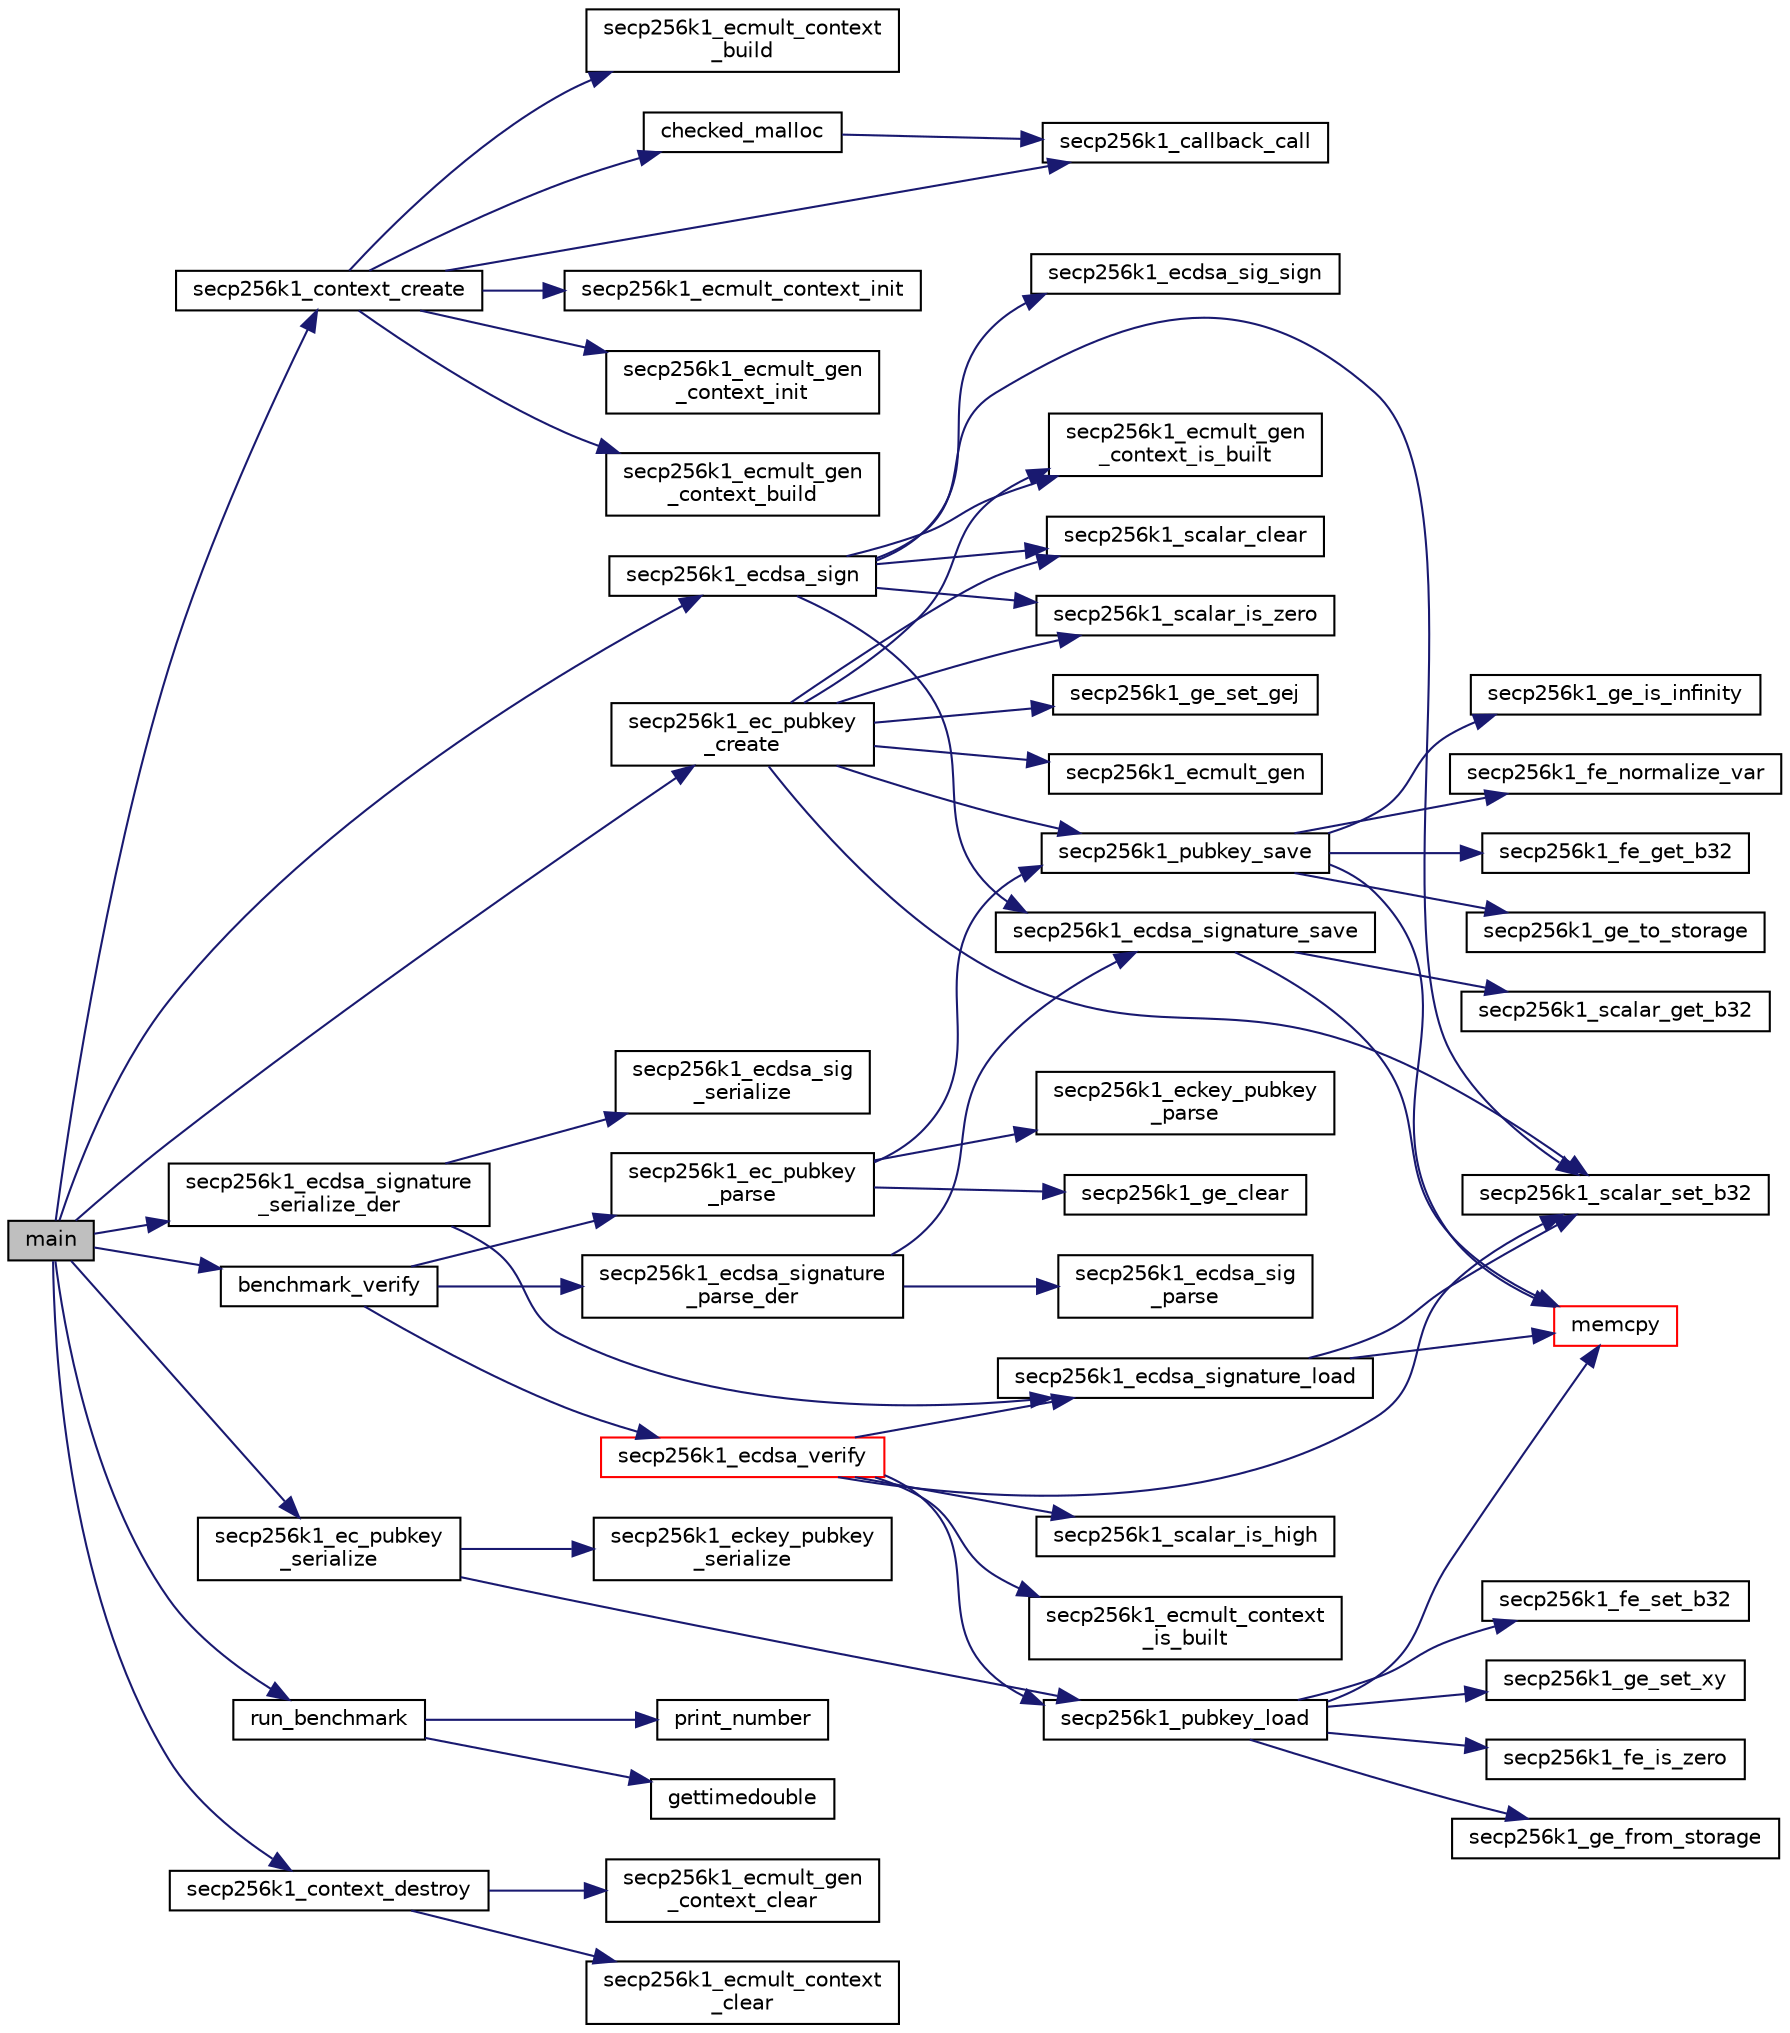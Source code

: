 digraph "main"
{
  edge [fontname="Helvetica",fontsize="10",labelfontname="Helvetica",labelfontsize="10"];
  node [fontname="Helvetica",fontsize="10",shape=record];
  rankdir="LR";
  Node29 [label="main",height=0.2,width=0.4,color="black", fillcolor="grey75", style="filled", fontcolor="black"];
  Node29 -> Node30 [color="midnightblue",fontsize="10",style="solid",fontname="Helvetica"];
  Node30 [label="secp256k1_context_create",height=0.2,width=0.4,color="black", fillcolor="white", style="filled",URL="$d7/dd3/secp256k1_8h.html#a769d478f352afbb55200e33970533a3c",tooltip="Create a secp256k1 context object. "];
  Node30 -> Node31 [color="midnightblue",fontsize="10",style="solid",fontname="Helvetica"];
  Node31 [label="checked_malloc",height=0.2,width=0.4,color="black", fillcolor="white", style="filled",URL="$db/d99/secp256k1_2src_2util_8h.html#a20790114658c559e5048a38694708c3e"];
  Node31 -> Node32 [color="midnightblue",fontsize="10",style="solid",fontname="Helvetica"];
  Node32 [label="secp256k1_callback_call",height=0.2,width=0.4,color="black", fillcolor="white", style="filled",URL="$db/d99/secp256k1_2src_2util_8h.html#af3f36140c71c09ed1d274671518466e0"];
  Node30 -> Node32 [color="midnightblue",fontsize="10",style="solid",fontname="Helvetica"];
  Node30 -> Node33 [color="midnightblue",fontsize="10",style="solid",fontname="Helvetica"];
  Node33 [label="secp256k1_ecmult_context_init",height=0.2,width=0.4,color="black", fillcolor="white", style="filled",URL="$d2/d94/ecmult_8h.html#a3d2b8a81ffed27e7eca0058eb65831b5"];
  Node30 -> Node34 [color="midnightblue",fontsize="10",style="solid",fontname="Helvetica"];
  Node34 [label="secp256k1_ecmult_gen\l_context_init",height=0.2,width=0.4,color="black", fillcolor="white", style="filled",URL="$d6/d76/ecmult__gen_8h.html#a85f9fd11a4166d3d482309317d65c276"];
  Node30 -> Node35 [color="midnightblue",fontsize="10",style="solid",fontname="Helvetica"];
  Node35 [label="secp256k1_ecmult_gen\l_context_build",height=0.2,width=0.4,color="black", fillcolor="white", style="filled",URL="$d6/d76/ecmult__gen_8h.html#afaf90b2a6554053187cdc89df0dafd21"];
  Node30 -> Node36 [color="midnightblue",fontsize="10",style="solid",fontname="Helvetica"];
  Node36 [label="secp256k1_ecmult_context\l_build",height=0.2,width=0.4,color="black", fillcolor="white", style="filled",URL="$d2/d94/ecmult_8h.html#acc2494f319c79f6cc15982f43e7a6f00"];
  Node29 -> Node37 [color="midnightblue",fontsize="10",style="solid",fontname="Helvetica"];
  Node37 [label="secp256k1_ecdsa_sign",height=0.2,width=0.4,color="black", fillcolor="white", style="filled",URL="$d7/dd3/secp256k1_8h.html#a691c048f3a3b4e7f51417c57ec058be7",tooltip="Create an ECDSA signature. "];
  Node37 -> Node38 [color="midnightblue",fontsize="10",style="solid",fontname="Helvetica"];
  Node38 [label="secp256k1_ecmult_gen\l_context_is_built",height=0.2,width=0.4,color="black", fillcolor="white", style="filled",URL="$d6/d76/ecmult__gen_8h.html#a9a40662d6ed2cbab43dbddc25f570f97"];
  Node37 -> Node39 [color="midnightblue",fontsize="10",style="solid",fontname="Helvetica"];
  Node39 [label="secp256k1_scalar_set_b32",height=0.2,width=0.4,color="black", fillcolor="white", style="filled",URL="$db/d94/scalar_8h.html#a25cc2d45ae1d1765d07c3313cdf46fa0",tooltip="Set a scalar from a big endian byte array. "];
  Node37 -> Node40 [color="midnightblue",fontsize="10",style="solid",fontname="Helvetica"];
  Node40 [label="secp256k1_scalar_is_zero",height=0.2,width=0.4,color="black", fillcolor="white", style="filled",URL="$db/d94/scalar_8h.html#a3f0ac84fe49a1c1f51212582a2c149d4",tooltip="Check whether a scalar equals zero. "];
  Node37 -> Node41 [color="midnightblue",fontsize="10",style="solid",fontname="Helvetica"];
  Node41 [label="secp256k1_ecdsa_sig_sign",height=0.2,width=0.4,color="black", fillcolor="white", style="filled",URL="$d5/d5d/ecdsa_8h.html#a5bf6905e00ae8571465a52e3165c6e6e"];
  Node37 -> Node42 [color="midnightblue",fontsize="10",style="solid",fontname="Helvetica"];
  Node42 [label="secp256k1_scalar_clear",height=0.2,width=0.4,color="black", fillcolor="white", style="filled",URL="$db/d94/scalar_8h.html#ad8fb9bc2a828903963bf37806d8edd11",tooltip="Clear a scalar to prevent the leak of sensitive data. "];
  Node37 -> Node43 [color="midnightblue",fontsize="10",style="solid",fontname="Helvetica"];
  Node43 [label="secp256k1_ecdsa_signature_save",height=0.2,width=0.4,color="black", fillcolor="white", style="filled",URL="$d1/d8c/secp256k1_8c.html#a94e522f94c4819bebf8e854952eb6a8f"];
  Node43 -> Node44 [color="midnightblue",fontsize="10",style="solid",fontname="Helvetica"];
  Node44 [label="memcpy",height=0.2,width=0.4,color="red", fillcolor="white", style="filled",URL="$d5/d9f/glibc__compat_8cpp.html#a0f46826ab0466591e136db24394923cf"];
  Node43 -> Node47 [color="midnightblue",fontsize="10",style="solid",fontname="Helvetica"];
  Node47 [label="secp256k1_scalar_get_b32",height=0.2,width=0.4,color="black", fillcolor="white", style="filled",URL="$db/d94/scalar_8h.html#a4fa08f8af5a23f505b44c9ef1bec1831",tooltip="Convert a scalar to a byte array. "];
  Node29 -> Node48 [color="midnightblue",fontsize="10",style="solid",fontname="Helvetica"];
  Node48 [label="secp256k1_ecdsa_signature\l_serialize_der",height=0.2,width=0.4,color="black", fillcolor="white", style="filled",URL="$d7/dd3/secp256k1_8h.html#ac07809ca872ec967ab4d3b1a95eafe0b",tooltip="Serialize an ECDSA signature in DER format. "];
  Node48 -> Node49 [color="midnightblue",fontsize="10",style="solid",fontname="Helvetica"];
  Node49 [label="secp256k1_ecdsa_signature_load",height=0.2,width=0.4,color="black", fillcolor="white", style="filled",URL="$d1/d8c/secp256k1_8c.html#af2027241c9dfc85fa5b6a3bb5fe41d18"];
  Node49 -> Node44 [color="midnightblue",fontsize="10",style="solid",fontname="Helvetica"];
  Node49 -> Node39 [color="midnightblue",fontsize="10",style="solid",fontname="Helvetica"];
  Node48 -> Node50 [color="midnightblue",fontsize="10",style="solid",fontname="Helvetica"];
  Node50 [label="secp256k1_ecdsa_sig\l_serialize",height=0.2,width=0.4,color="black", fillcolor="white", style="filled",URL="$d5/d5d/ecdsa_8h.html#a313b6733f5b079162fa15332d4b2ef36"];
  Node29 -> Node51 [color="midnightblue",fontsize="10",style="solid",fontname="Helvetica"];
  Node51 [label="secp256k1_ec_pubkey\l_create",height=0.2,width=0.4,color="black", fillcolor="white", style="filled",URL="$d7/dd3/secp256k1_8h.html#a7438071aa8a6dc4697abe4f4659f2161",tooltip="Compute the public key for a secret key. "];
  Node51 -> Node38 [color="midnightblue",fontsize="10",style="solid",fontname="Helvetica"];
  Node51 -> Node39 [color="midnightblue",fontsize="10",style="solid",fontname="Helvetica"];
  Node51 -> Node40 [color="midnightblue",fontsize="10",style="solid",fontname="Helvetica"];
  Node51 -> Node52 [color="midnightblue",fontsize="10",style="solid",fontname="Helvetica"];
  Node52 [label="secp256k1_ecmult_gen",height=0.2,width=0.4,color="black", fillcolor="white", style="filled",URL="$d6/d76/ecmult__gen_8h.html#a5ed744c720cbb0a397c8d4c42c637f24",tooltip="Multiply with the generator: R = a*G. "];
  Node51 -> Node53 [color="midnightblue",fontsize="10",style="solid",fontname="Helvetica"];
  Node53 [label="secp256k1_ge_set_gej",height=0.2,width=0.4,color="black", fillcolor="white", style="filled",URL="$d9/dd1/group_8h.html#aa511eebf8cd7419763f06555ed4fb62d",tooltip="Set a group element equal to another which is given in jacobian coordinates. "];
  Node51 -> Node54 [color="midnightblue",fontsize="10",style="solid",fontname="Helvetica"];
  Node54 [label="secp256k1_pubkey_save",height=0.2,width=0.4,color="black", fillcolor="white", style="filled",URL="$d1/d8c/secp256k1_8c.html#aa061c9c5c861017bef990e5c4653e0f4"];
  Node54 -> Node55 [color="midnightblue",fontsize="10",style="solid",fontname="Helvetica"];
  Node55 [label="secp256k1_ge_to_storage",height=0.2,width=0.4,color="black", fillcolor="white", style="filled",URL="$d9/dd1/group_8h.html#ad6499ae629f998e50d8614869ee3c67f",tooltip="Convert a group element to the storage type. "];
  Node54 -> Node44 [color="midnightblue",fontsize="10",style="solid",fontname="Helvetica"];
  Node54 -> Node56 [color="midnightblue",fontsize="10",style="solid",fontname="Helvetica"];
  Node56 [label="secp256k1_ge_is_infinity",height=0.2,width=0.4,color="black", fillcolor="white", style="filled",URL="$d9/dd1/group_8h.html#ac83592db46af97faf7ba9b9a39a1f6ff",tooltip="Check whether a group element is the point at infinity. "];
  Node54 -> Node57 [color="midnightblue",fontsize="10",style="solid",fontname="Helvetica"];
  Node57 [label="secp256k1_fe_normalize_var",height=0.2,width=0.4,color="black", fillcolor="white", style="filled",URL="$d5/d5a/field_8h.html#a2d45c987537eadb2923c93aa3af9db71",tooltip="Normalize a field element, without constant-time guarantee. "];
  Node54 -> Node58 [color="midnightblue",fontsize="10",style="solid",fontname="Helvetica"];
  Node58 [label="secp256k1_fe_get_b32",height=0.2,width=0.4,color="black", fillcolor="white", style="filled",URL="$d5/d5a/field_8h.html#abb1017649be14b9ac1823be3c573e542",tooltip="Convert a field element to a 32-byte big endian value. "];
  Node51 -> Node42 [color="midnightblue",fontsize="10",style="solid",fontname="Helvetica"];
  Node29 -> Node59 [color="midnightblue",fontsize="10",style="solid",fontname="Helvetica"];
  Node59 [label="secp256k1_ec_pubkey\l_serialize",height=0.2,width=0.4,color="black", fillcolor="white", style="filled",URL="$d7/dd3/secp256k1_8h.html#a34977bf00322e510e881160c421836d7",tooltip="Serialize a pubkey object into a serialized byte sequence. "];
  Node59 -> Node60 [color="midnightblue",fontsize="10",style="solid",fontname="Helvetica"];
  Node60 [label="secp256k1_pubkey_load",height=0.2,width=0.4,color="black", fillcolor="white", style="filled",URL="$d1/d8c/secp256k1_8c.html#a9966ec041e71010d1593ae2211ffb843"];
  Node60 -> Node44 [color="midnightblue",fontsize="10",style="solid",fontname="Helvetica"];
  Node60 -> Node61 [color="midnightblue",fontsize="10",style="solid",fontname="Helvetica"];
  Node61 [label="secp256k1_ge_from_storage",height=0.2,width=0.4,color="black", fillcolor="white", style="filled",URL="$d9/dd1/group_8h.html#a8c1e7f328284d9ba56404bb8d99bf765",tooltip="Convert a group element back from the storage type. "];
  Node60 -> Node62 [color="midnightblue",fontsize="10",style="solid",fontname="Helvetica"];
  Node62 [label="secp256k1_fe_set_b32",height=0.2,width=0.4,color="black", fillcolor="white", style="filled",URL="$d5/d5a/field_8h.html#a5c86a65052e3b135919c00fe2233a43d",tooltip="Set a field element equal to 32-byte big endian value. "];
  Node60 -> Node63 [color="midnightblue",fontsize="10",style="solid",fontname="Helvetica"];
  Node63 [label="secp256k1_ge_set_xy",height=0.2,width=0.4,color="black", fillcolor="white", style="filled",URL="$d9/dd1/group_8h.html#a34ab3d1a9a0a7ff0ed1cedff9db5f73c",tooltip="Set a group element equal to the point with given X and Y coordinates. "];
  Node60 -> Node64 [color="midnightblue",fontsize="10",style="solid",fontname="Helvetica"];
  Node64 [label="secp256k1_fe_is_zero",height=0.2,width=0.4,color="black", fillcolor="white", style="filled",URL="$d5/d5a/field_8h.html#a619ec4805df6cc54d70e6682ceebd098",tooltip="Verify whether a field element is zero. "];
  Node59 -> Node65 [color="midnightblue",fontsize="10",style="solid",fontname="Helvetica"];
  Node65 [label="secp256k1_eckey_pubkey\l_serialize",height=0.2,width=0.4,color="black", fillcolor="white", style="filled",URL="$da/dff/eckey_8h.html#ae1f52342d70928f16c8e606da59e6aa6"];
  Node29 -> Node66 [color="midnightblue",fontsize="10",style="solid",fontname="Helvetica"];
  Node66 [label="run_benchmark",height=0.2,width=0.4,color="black", fillcolor="white", style="filled",URL="$df/df6/bench_8h.html#a62a3537c97d14006568dd6f8b2bc5472"];
  Node66 -> Node67 [color="midnightblue",fontsize="10",style="solid",fontname="Helvetica"];
  Node67 [label="gettimedouble",height=0.2,width=0.4,color="black", fillcolor="white", style="filled",URL="$df/df6/bench_8h.html#a41d54487866e6dee2a8ff6542cebf9c6"];
  Node66 -> Node68 [color="midnightblue",fontsize="10",style="solid",fontname="Helvetica"];
  Node68 [label="print_number",height=0.2,width=0.4,color="black", fillcolor="white", style="filled",URL="$df/df6/bench_8h.html#aa394e0046305c3b181f7d7cebf5f7683"];
  Node29 -> Node69 [color="midnightblue",fontsize="10",style="solid",fontname="Helvetica"];
  Node69 [label="benchmark_verify",height=0.2,width=0.4,color="black", fillcolor="white", style="filled",URL="$dd/d4a/bench__verify_8c.html#aad3aa8194973c32b12fa5d7eb1b0a462"];
  Node69 -> Node70 [color="midnightblue",fontsize="10",style="solid",fontname="Helvetica"];
  Node70 [label="secp256k1_ec_pubkey\l_parse",height=0.2,width=0.4,color="black", fillcolor="white", style="filled",URL="$d7/dd3/secp256k1_8h.html#a4e5dc8952c9a7e791376505ef2023ca1",tooltip="Parse a variable-length public key into the pubkey object. "];
  Node70 -> Node71 [color="midnightblue",fontsize="10",style="solid",fontname="Helvetica"];
  Node71 [label="secp256k1_eckey_pubkey\l_parse",height=0.2,width=0.4,color="black", fillcolor="white", style="filled",URL="$da/dff/eckey_8h.html#ae0cdb1eef2dc770d70aac0ad50a35e9a"];
  Node70 -> Node54 [color="midnightblue",fontsize="10",style="solid",fontname="Helvetica"];
  Node70 -> Node72 [color="midnightblue",fontsize="10",style="solid",fontname="Helvetica"];
  Node72 [label="secp256k1_ge_clear",height=0.2,width=0.4,color="black", fillcolor="white", style="filled",URL="$d9/dd1/group_8h.html#a34793cf48794f089bb28597d1a9f23b2",tooltip="Clear a secp256k1_ge to prevent leaking sensitive information. "];
  Node69 -> Node73 [color="midnightblue",fontsize="10",style="solid",fontname="Helvetica"];
  Node73 [label="secp256k1_ecdsa_signature\l_parse_der",height=0.2,width=0.4,color="black", fillcolor="white", style="filled",URL="$d7/dd3/secp256k1_8h.html#a57d390dd5baa54855b0cb20628034b90",tooltip="Parse a DER ECDSA signature. "];
  Node73 -> Node74 [color="midnightblue",fontsize="10",style="solid",fontname="Helvetica"];
  Node74 [label="secp256k1_ecdsa_sig\l_parse",height=0.2,width=0.4,color="black", fillcolor="white", style="filled",URL="$d5/d5d/ecdsa_8h.html#aae25c4b1cdf2ccaddc49b42d43cc82a1"];
  Node73 -> Node43 [color="midnightblue",fontsize="10",style="solid",fontname="Helvetica"];
  Node69 -> Node75 [color="midnightblue",fontsize="10",style="solid",fontname="Helvetica"];
  Node75 [label="secp256k1_ecdsa_verify",height=0.2,width=0.4,color="red", fillcolor="white", style="filled",URL="$d7/dd3/secp256k1_8h.html#a41065390f9039c4140ec04999724987d",tooltip="Verify an ECDSA signature. "];
  Node75 -> Node76 [color="midnightblue",fontsize="10",style="solid",fontname="Helvetica"];
  Node76 [label="secp256k1_ecmult_context\l_is_built",height=0.2,width=0.4,color="black", fillcolor="white", style="filled",URL="$d2/d94/ecmult_8h.html#aa4f6f213989d3ec35850c40c8f1b313b"];
  Node75 -> Node39 [color="midnightblue",fontsize="10",style="solid",fontname="Helvetica"];
  Node75 -> Node49 [color="midnightblue",fontsize="10",style="solid",fontname="Helvetica"];
  Node75 -> Node77 [color="midnightblue",fontsize="10",style="solid",fontname="Helvetica"];
  Node77 [label="secp256k1_scalar_is_high",height=0.2,width=0.4,color="black", fillcolor="white", style="filled",URL="$db/d94/scalar_8h.html#aab66620cbbe49bec3c7c02f4a1219c05",tooltip="Check whether a scalar is higher than the group order divided by 2. "];
  Node75 -> Node60 [color="midnightblue",fontsize="10",style="solid",fontname="Helvetica"];
  Node29 -> Node79 [color="midnightblue",fontsize="10",style="solid",fontname="Helvetica"];
  Node79 [label="secp256k1_context_destroy",height=0.2,width=0.4,color="black", fillcolor="white", style="filled",URL="$d7/dd3/secp256k1_8h.html#af8569fb9aa73c0acf46afce4df662950",tooltip="Destroy a secp256k1 context object. "];
  Node79 -> Node80 [color="midnightblue",fontsize="10",style="solid",fontname="Helvetica"];
  Node80 [label="secp256k1_ecmult_context\l_clear",height=0.2,width=0.4,color="black", fillcolor="white", style="filled",URL="$d2/d94/ecmult_8h.html#a0e60dbc86c237360d13ac9433caa13af"];
  Node79 -> Node81 [color="midnightblue",fontsize="10",style="solid",fontname="Helvetica"];
  Node81 [label="secp256k1_ecmult_gen\l_context_clear",height=0.2,width=0.4,color="black", fillcolor="white", style="filled",URL="$d6/d76/ecmult__gen_8h.html#a2832f924fc8c5c9d0540d808ccdd7072"];
}
